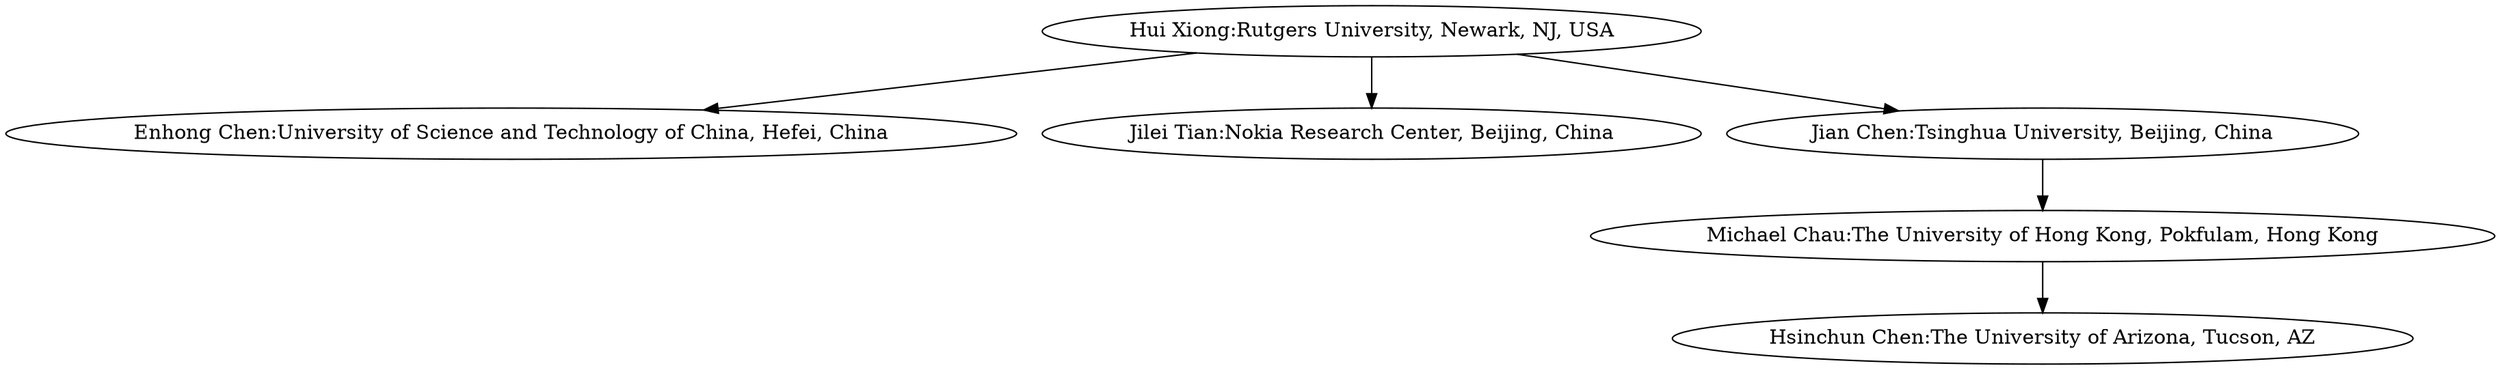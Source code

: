 strict digraph G{
"Hui Xiong:Rutgers University, Newark, NJ, USA" -> "Enhong Chen:University of Science and Technology of China, Hefei, China"
"Hui Xiong:Rutgers University, Newark, NJ, USA" -> "Jilei Tian:Nokia Research Center, Beijing, China"
"Hui Xiong:Rutgers University, Newark, NJ, USA" -> "Jian Chen:Tsinghua University, Beijing, China"
"Michael Chau:The University of Hong Kong, Pokfulam, Hong Kong" -> "Hsinchun Chen:The University of Arizona, Tucson, AZ"
"Jian Chen:Tsinghua University, Beijing, China" -> "Michael Chau:The University of Hong Kong, Pokfulam, Hong Kong"
}
